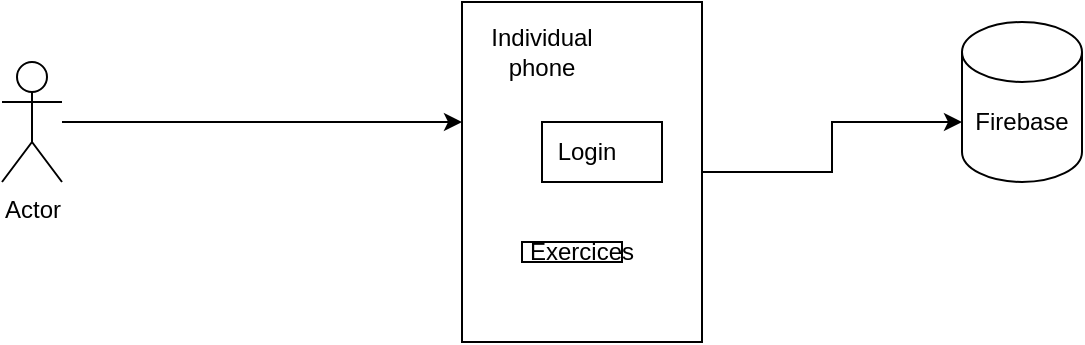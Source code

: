 <mxfile version="16.2.4" type="device"><diagram id="fEBOUIx1X-k8twWyUO2o" name="Page-1"><mxGraphModel dx="782" dy="472" grid="1" gridSize="10" guides="1" tooltips="1" connect="1" arrows="1" fold="1" page="1" pageScale="1" pageWidth="850" pageHeight="1100" math="0" shadow="0"><root><mxCell id="0"/><mxCell id="1" parent="0"/><mxCell id="DM1U1nhpcNurY9qRFmHz-5" style="edgeStyle=orthogonalEdgeStyle;rounded=0;orthogonalLoop=1;jettySize=auto;html=1;entryX=0;entryY=0.353;entryDx=0;entryDy=0;entryPerimeter=0;" edge="1" parent="1" source="DM1U1nhpcNurY9qRFmHz-1" target="DM1U1nhpcNurY9qRFmHz-3"><mxGeometry relative="1" as="geometry"/></mxCell><mxCell id="DM1U1nhpcNurY9qRFmHz-1" value="Actor" style="shape=umlActor;verticalLabelPosition=bottom;verticalAlign=top;html=1;outlineConnect=0;" vertex="1" parent="1"><mxGeometry x="110" y="130" width="30" height="60" as="geometry"/></mxCell><mxCell id="DM1U1nhpcNurY9qRFmHz-8" style="edgeStyle=orthogonalEdgeStyle;rounded=0;orthogonalLoop=1;jettySize=auto;html=1;entryX=0;entryY=0.5;entryDx=0;entryDy=0;" edge="1" parent="1" source="DM1U1nhpcNurY9qRFmHz-3" target="DM1U1nhpcNurY9qRFmHz-7"><mxGeometry relative="1" as="geometry"/></mxCell><mxCell id="DM1U1nhpcNurY9qRFmHz-3" value="" style="rounded=0;whiteSpace=wrap;html=1;" vertex="1" parent="1"><mxGeometry x="340" y="100" width="120" height="170" as="geometry"/></mxCell><mxCell id="DM1U1nhpcNurY9qRFmHz-4" value="Individual phone" style="text;html=1;strokeColor=none;fillColor=none;align=center;verticalAlign=middle;whiteSpace=wrap;rounded=0;" vertex="1" parent="1"><mxGeometry x="350" y="110" width="60" height="30" as="geometry"/></mxCell><mxCell id="DM1U1nhpcNurY9qRFmHz-6" value="" style="shape=cylinder3;whiteSpace=wrap;html=1;boundedLbl=1;backgroundOutline=1;size=15;" vertex="1" parent="1"><mxGeometry x="590" y="110" width="60" height="80" as="geometry"/></mxCell><mxCell id="DM1U1nhpcNurY9qRFmHz-7" value="Firebase" style="text;html=1;strokeColor=none;fillColor=none;align=center;verticalAlign=middle;whiteSpace=wrap;rounded=0;" vertex="1" parent="1"><mxGeometry x="590" y="145" width="60" height="30" as="geometry"/></mxCell><mxCell id="DM1U1nhpcNurY9qRFmHz-9" value="" style="rounded=0;whiteSpace=wrap;html=1;" vertex="1" parent="1"><mxGeometry x="380" y="160" width="60" height="30" as="geometry"/></mxCell><mxCell id="DM1U1nhpcNurY9qRFmHz-10" value="Login" style="text;html=1;strokeColor=none;fillColor=none;align=center;verticalAlign=middle;whiteSpace=wrap;rounded=0;" vertex="1" parent="1"><mxGeometry x="380" y="160" width="45" height="30" as="geometry"/></mxCell><mxCell id="DM1U1nhpcNurY9qRFmHz-11" value="" style="rounded=0;whiteSpace=wrap;html=1;" vertex="1" parent="1"><mxGeometry x="370" y="220" width="50" height="10" as="geometry"/></mxCell><mxCell id="DM1U1nhpcNurY9qRFmHz-12" value="Exercices" style="text;html=1;strokeColor=none;fillColor=none;align=center;verticalAlign=middle;whiteSpace=wrap;rounded=0;" vertex="1" parent="1"><mxGeometry x="370" y="210" width="60" height="30" as="geometry"/></mxCell></root></mxGraphModel></diagram></mxfile>